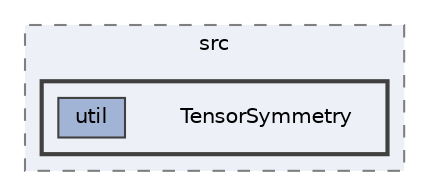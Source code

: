 digraph "external/taskflow/3rd-party/eigen-3.3.7/unsupported/Eigen/CXX11/src/TensorSymmetry"
{
 // LATEX_PDF_SIZE
  bgcolor="transparent";
  edge [fontname=Helvetica,fontsize=10,labelfontname=Helvetica,labelfontsize=10];
  node [fontname=Helvetica,fontsize=10,shape=box,height=0.2,width=0.4];
  compound=true
  subgraph clusterdir_d064e452fc2dade8b88ee01619c76d87 {
    graph [ bgcolor="#edf0f7", pencolor="grey50", label="src", fontname=Helvetica,fontsize=10 style="filled,dashed", URL="dir_d064e452fc2dade8b88ee01619c76d87.html",tooltip=""]
  subgraph clusterdir_b00e067ccb81b5b5ce3867f2b0fd9a11 {
    graph [ bgcolor="#edf0f7", pencolor="grey25", label="", fontname=Helvetica,fontsize=10 style="filled,bold", URL="dir_b00e067ccb81b5b5ce3867f2b0fd9a11.html",tooltip=""]
    dir_b00e067ccb81b5b5ce3867f2b0fd9a11 [shape=plaintext, label="TensorSymmetry"];
  dir_659da11da46240171af00aff35f99090 [label="util", fillcolor="#a2b4d6", color="grey25", style="filled", URL="dir_659da11da46240171af00aff35f99090.html",tooltip=""];
  }
  }
}
